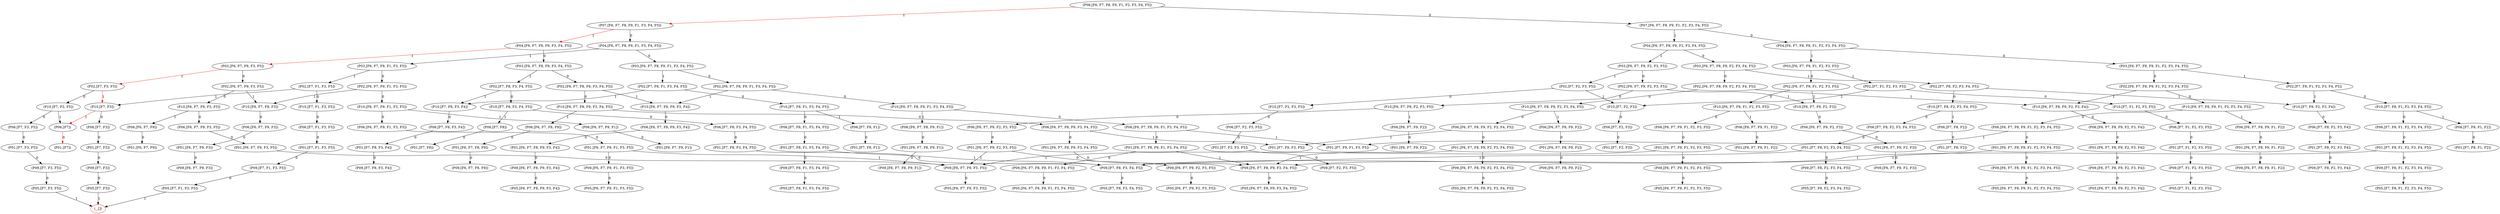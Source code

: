 strict digraph G {
  1 [ label="(P06,[F7])" ];
  2 [ label="(P01,[F7])" ];
  3 [ label="(P10,[F7, F3])" ];
  4 [ label="(P05,[F7, F3])" ];
  5 [ color="red" label="(_,[])" ];
  6 [ label="(P09,[F7, F3])" ];
  7 [ label="(P01,[F7, F3])" ];
  8 [ label="(P06,[F7, F3])" ];
  9 [ label="(P02,[F7, F3, F5])" ];
  10 [ label="(P10,[F7, F3, F5])" ];
  11 [ label="(P05,[F7, F3, F5])" ];
  12 [ label="(P09,[F7, F3, F5])" ];
  13 [ label="(P01,[F7, F3, F5])" ];
  14 [ label="(P06,[F7, F3, F5])" ];
  15 [ label="(P03,[F6, F7, F9, F3, F5])" ];
  16 [ label="(P01,[F6, F7, F9, F3])" ];
  17 [ label="(P09,[F6, F7, F9, F3])" ];
  18 [ label="(P06,[F6, F7, F9, F3])" ];
  19 [ label="(P10,[F6, F7, F9, F3])" ];
  20 [ label="(P02,[F6, F7, F9, F3, F5])" ];
  21 [ label="(P06,[F6, F7, F9])" ];
  22 [ label="(P01,[F6, F7, F9])" ];
  23 [ label="(P10,[F6, F7, F9, F3, F5])" ];
  24 [ label="(P09,[F6, F7, F9, F3, F5])" ];
  25 [ label="(P05,[F6, F7, F9, F3, F5])" ];
  26 [ label="(P01,[F6, F7, F9, F3, F5])" ];
  27 [ label="(P06,[F6, F7, F9, F3, F5])" ];
  28 [ label="(P04,[F6, F7, F8, F9, F3, F4, F5])" ];
  29 [ label="(P01,[F7, F8, F3, F4])" ];
  30 [ label="(P09,[F7, F8, F3, F4])" ];
  31 [ label="(P06,[F7, F8, F3, F4])" ];
  32 [ label="(P10,[F7, F8, F3, F4])" ];
  33 [ label="(P02,[F7, F8, F3, F4, F5])" ];
  34 [ label="(P06,[F7, F8])" ];
  35 [ label="(P01,[F7, F8])" ];
  36 [ label="(P10,[F7, F8, F3, F4, F5])" ];
  37 [ label="(P09,[F7, F8, F3, F4, F5])" ];
  38 [ label="(P05,[F7, F8, F3, F4, F5])" ];
  39 [ label="(P01,[F7, F8, F3, F4, F5])" ];
  40 [ label="(P06,[F7, F8, F3, F4, F5])" ];
  41 [ label="(P03,[F6, F7, F8, F9, F3, F4, F5])" ];
  42 [ label="(P09,[F6, F7, F8, F9, F3, F4])" ];
  43 [ label="(P05,[F6, F7, F8, F9, F3, F4])" ];
  44 [ label="(P01,[F6, F7, F8, F9, F3, F4])" ];
  45 [ label="(P06,[F6, F7, F8, F9, F3, F4])" ];
  46 [ label="(P10,[F6, F7, F8, F9, F3, F4])" ];
  47 [ label="(P02,[F6, F7, F8, F9, F3, F4, F5])" ];
  48 [ label="(P01,[F6, F7, F8, F9])" ];
  49 [ label="(P09,[F6, F7, F8, F9])" ];
  50 [ label="(P06,[F6, F7, F8, F9])" ];
  51 [ label="(P10,[F6, F7, F8, F9, F3, F4, F5])" ];
  52 [ label="(P06,[F6, F7, F8, F9, F3, F4, F5])" ];
  53 [ label="(P01,[F7, F9, F3, F5])" ];
  54 [ label="(P09,[F6, F7, F8, F9, F3, F4, F5])" ];
  55 [ label="(P05,[F6, F7, F8, F9, F3, F4, F5])" ];
  56 [ label="(P01,[F6, F7, F8, F9, F3, F4, F5])" ];
  57 [ label="(P07,[F6, F7, F8, F9, F1, F3, F4, F5])" ];
  58 [ label="(P02,[F7, F1, F3, F5])" ];
  59 [ label="(P05,[F7, F1, F3, F5])" ];
  60 [ label="(P09,[F7, F1, F3, F5])" ];
  61 [ label="(P01,[F7, F1, F3, F5])" ];
  62 [ label="(P06,[F7, F1, F3, F5])" ];
  63 [ label="(P10,[F7, F1, F3, F5])" ];
  64 [ label="(P03,[F6, F7, F9, F1, F3, F5])" ];
  65 [ label="(P02,[F6, F7, F9, F1, F3, F5])" ];
  66 [ label="(P06,[F6, F7, F9, F1])" ];
  67 [ label="(P01,[F6, F7, F9, F1])" ];
  68 [ label="(P10,[F6, F7, F9, F1, F3, F5])" ];
  69 [ label="(P01,[F6, F7, F9, F1, F3, F5])" ];
  70 [ label="(P09,[F6, F7, F9, F1, F3, F5])" ];
  71 [ label="(P05,[F6, F7, F9, F1, F3, F5])" ];
  72 [ label="(P06,[F6, F7, F9, F1, F3, F5])" ];
  73 [ label="(P04,[F6, F7, F8, F9, F1, F3, F4, F5])" ];
  74 [ label="(P02,[F7, F8, F1, F3, F4, F5])" ];
  75 [ label="(P06,[F7, F8, F1])" ];
  76 [ label="(P01,[F7, F8, F1])" ];
  77 [ label="(P10,[F7, F8, F1, F3, F4, F5])" ];
  78 [ label="(P01,[F7, F8, F1, F3, F4, F5])" ];
  79 [ label="(P09,[F7, F8, F1, F3, F4, F5])" ];
  80 [ label="(P05,[F7, F8, F1, F3, F4, F5])" ];
  81 [ label="(P06,[F7, F8, F1, F3, F4, F5])" ];
  82 [ label="(P03,[F6, F7, F8, F9, F1, F3, F4, F5])" ];
  83 [ label="(P02,[F6, F7, F8, F9, F1, F3, F4, F5])" ];
  84 [ label="(P01,[F6, F7, F8, F9, F1])" ];
  85 [ label="(P09,[F6, F7, F8, F9, F1])" ];
  86 [ label="(P06,[F6, F7, F8, F9, F1])" ];
  87 [ label="(P10,[F6, F7, F8, F9, F1, F3, F4, F5])" ];
  88 [ label="(P06,[F6, F7, F8, F9, F1, F3, F4, F5])" ];
  89 [ label="(P01,[F7, F9, F1, F3, F5])" ];
  90 [ label="(P01,[F6, F7, F8, F9, F1, F3, F4, F5])" ];
  91 [ label="(P09,[F6, F7, F8, F9, F1, F3, F4, F5])" ];
  92 [ label="(P05,[F6, F7, F8, F9, F1, F3, F4, F5])" ];
  93 [ label="(P08,[F6, F7, F8, F9, F1, F2, F3, F4, F5])" ];
  94 [ label="(P06,[F7, F2, F3])" ];
  95 [ label="(P01,[F7, F2, F3])" ];
  96 [ label="(P10,[F7, F2, F3])" ];
  97 [ label="(P02,[F7, F2, F3, F5])" ];
  98 [ label="(P01,[F7, F2, F3, F5])" ];
  99 [ label="(P09,[F7, F2, F3, F5])" ];
  100 [ label="(P06,[F7, F2, F3, F5])" ];
  101 [ label="(P10,[F7, F2, F3, F5])" ];
  102 [ label="(P03,[F6, F7, F9, F2, F3, F5])" ];
  103 [ label="(P01,[F6, F7, F9, F2, F3])" ];
  104 [ label="(P09,[F6, F7, F9, F2, F3])" ];
  105 [ label="(P06,[F6, F7, F9, F2, F3])" ];
  106 [ label="(P10,[F6, F7, F9, F2, F3])" ];
  107 [ label="(P02,[F6, F7, F9, F2, F3, F5])" ];
  108 [ label="(P06,[F6, F7, F9, F2])" ];
  109 [ label="(P01,[F6, F7, F9, F2])" ];
  110 [ label="(P10,[F6, F7, F9, F2, F3, F5])" ];
  111 [ label="(P01,[F6, F7, F9, F2, F3, F5])" ];
  112 [ label="(P09,[F6, F7, F9, F2, F3, F5])" ];
  113 [ label="(P05,[F6, F7, F9, F2, F3, F5])" ];
  114 [ label="(P06,[F6, F7, F9, F2, F3, F5])" ];
  115 [ label="(P04,[F6, F7, F8, F9, F2, F3, F4, F5])" ];
  116 [ label="(P01,[F7, F8, F2, F3, F4])" ];
  117 [ label="(P09,[F7, F8, F2, F3, F4])" ];
  118 [ label="(P06,[F7, F8, F2, F3, F4])" ];
  119 [ label="(P10,[F7, F8, F2, F3, F4])" ];
  120 [ label="(P02,[F7, F8, F2, F3, F4, F5])" ];
  121 [ label="(P06,[F7, F8, F2])" ];
  122 [ label="(P01,[F7, F8, F2])" ];
  123 [ label="(P10,[F7, F8, F2, F3, F4, F5])" ];
  124 [ label="(P01,[F7, F8, F2, F3, F4, F5])" ];
  125 [ label="(P09,[F7, F8, F2, F3, F4, F5])" ];
  126 [ label="(P05,[F7, F8, F2, F3, F4, F5])" ];
  127 [ label="(P06,[F7, F8, F2, F3, F4, F5])" ];
  128 [ label="(P03,[F6, F7, F8, F9, F2, F3, F4, F5])" ];
  129 [ label="(P09,[F6, F7, F8, F9, F2, F3, F4])" ];
  130 [ label="(P05,[F6, F7, F8, F9, F2, F3, F4])" ];
  131 [ label="(P01,[F6, F7, F8, F9, F2, F3, F4])" ];
  132 [ label="(P06,[F6, F7, F8, F9, F2, F3, F4])" ];
  133 [ label="(P10,[F6, F7, F8, F9, F2, F3, F4])" ];
  134 [ label="(P02,[F6, F7, F8, F9, F2, F3, F4, F5])" ];
  135 [ label="(P01,[F6, F7, F8, F9, F2])" ];
  136 [ label="(P09,[F6, F7, F8, F9, F2])" ];
  137 [ label="(P06,[F6, F7, F8, F9, F2])" ];
  138 [ label="(P10,[F6, F7, F8, F9, F2, F3, F4, F5])" ];
  139 [ label="(P06,[F6, F7, F8, F9, F2, F3, F4, F5])" ];
  140 [ label="(P01,[F6, F7, F8, F9, F2, F3, F4, F5])" ];
  141 [ label="(P09,[F6, F7, F8, F9, F2, F3, F4, F5])" ];
  142 [ label="(P05,[F6, F7, F8, F9, F2, F3, F4, F5])" ];
  143 [ label="(P07,[F6, F7, F8, F9, F1, F2, F3, F4, F5])" ];
  144 [ label="(P02,[F7, F1, F2, F3, F5])" ];
  145 [ label="(P09,[F7, F1, F2, F3, F5])" ];
  146 [ label="(P05,[F7, F1, F2, F3, F5])" ];
  147 [ label="(P01,[F7, F1, F2, F3, F5])" ];
  148 [ label="(P06,[F7, F1, F2, F3, F5])" ];
  149 [ label="(P10,[F7, F1, F2, F3, F5])" ];
  150 [ label="(P03,[F6, F7, F9, F1, F2, F3, F5])" ];
  151 [ label="(P02,[F6, F7, F9, F1, F2, F3, F5])" ];
  152 [ label="(P06,[F6, F7, F9, F1, F2])" ];
  153 [ label="(P01,[F6, F7, F9, F1, F2])" ];
  154 [ label="(P10,[F6, F7, F9, F1, F2, F3, F5])" ];
  155 [ label="(P01,[F6, F7, F9, F1, F2, F3, F5])" ];
  156 [ label="(P09,[F6, F7, F9, F1, F2, F3, F5])" ];
  157 [ label="(P05,[F6, F7, F9, F1, F2, F3, F5])" ];
  158 [ label="(P06,[F6, F7, F9, F1, F2, F3, F5])" ];
  159 [ label="(P04,[F6, F7, F8, F9, F1, F2, F3, F4, F5])" ];
  160 [ label="(P02,[F7, F8, F1, F2, F3, F4, F5])" ];
  161 [ label="(P06,[F7, F8, F1, F2])" ];
  162 [ label="(P01,[F7, F8, F1, F2])" ];
  163 [ label="(P10,[F7, F8, F1, F2, F3, F4, F5])" ];
  164 [ label="(P01,[F7, F8, F1, F2, F3, F4, F5])" ];
  165 [ label="(P09,[F7, F8, F1, F2, F3, F4, F5])" ];
  166 [ label="(P05,[F7, F8, F1, F2, F3, F4, F5])" ];
  167 [ label="(P06,[F7, F8, F1, F2, F3, F4, F5])" ];
  168 [ label="(P03,[F6, F7, F8, F9, F1, F2, F3, F4, F5])" ];
  169 [ label="(P02,[F6, F7, F8, F9, F1, F2, F3, F4, F5])" ];
  170 [ label="(P01,[F6, F7, F8, F9, F1, F2])" ];
  171 [ label="(P09,[F6, F7, F8, F9, F1, F2])" ];
  172 [ label="(P06,[F6, F7, F8, F9, F1, F2])" ];
  173 [ label="(P10,[F6, F7, F8, F9, F1, F2, F3, F4, F5])" ];
  174 [ label="(P06,[F6, F7, F8, F9, F1, F2, F3, F4, F5])" ];
  175 [ label="(P01,[F6, F7, F8, F9, F1, F2, F3, F4, F5])" ];
  176 [ label="(P09,[F6, F7, F8, F9, F1, F2, F3, F4, F5])" ];
  177 [ label="(P05,[F6, F7, F8, F9, F1, F2, F3, F4, F5])" ];
  1 -> 2 [ color="red" label="0" ];
  3 -> 1 [ color="red" label="1" ];
  4 -> 5 [ label="1" ];
  6 -> 4 [ label="0" ];
  7 -> 6 [ label="0" ];
  8 -> 7 [ label="0" ];
  3 -> 8 [ label="0" ];
  9 -> 3 [ color="red" label="1" ];
  10 -> 1 [ label="1" ];
  11 -> 5 [ label="1" ];
  12 -> 11 [ label="0" ];
  13 -> 12 [ label="0" ];
  14 -> 13 [ label="0" ];
  10 -> 14 [ label="0" ];
  9 -> 10 [ label="0" ];
  15 -> 9 [ color="red" label="1" ];
  16 -> 17 [ label="0" ];
  18 -> 16 [ label="0" ];
  19 -> 18 [ label="0" ];
  20 -> 19 [ label="1" ];
  21 -> 22 [ label="0" ];
  23 -> 21 [ label="1" ];
  24 -> 25 [ label="0" ];
  26 -> 24 [ label="0" ];
  27 -> 26 [ label="0" ];
  23 -> 27 [ label="0" ];
  20 -> 23 [ label="0" ];
  15 -> 20 [ label="0" ];
  28 -> 15 [ color="red" label="1" ];
  29 -> 30 [ label="0" ];
  31 -> 29 [ label="0" ];
  32 -> 31 [ label="0" ];
  33 -> 32 [ label="1" ];
  34 -> 35 [ label="0" ];
  36 -> 34 [ label="1" ];
  37 -> 38 [ label="0" ];
  39 -> 37 [ label="0" ];
  40 -> 39 [ label="0" ];
  36 -> 40 [ label="0" ];
  33 -> 36 [ label="0" ];
  41 -> 33 [ label="1" ];
  42 -> 43 [ label="0" ];
  44 -> 42 [ label="0" ];
  45 -> 44 [ label="0" ];
  46 -> 45 [ label="0" ];
  47 -> 46 [ label="1" ];
  48 -> 49 [ label="0" ];
  50 -> 48 [ label="0" ];
  51 -> 50 [ label="1" ];
  52 -> 53 [ label="1" ];
  54 -> 55 [ label="0" ];
  56 -> 54 [ label="0" ];
  52 -> 56 [ label="0" ];
  51 -> 52 [ label="0" ];
  47 -> 51 [ label="0" ];
  41 -> 47 [ label="0" ];
  28 -> 41 [ label="0" ];
  57 -> 28 [ color="red" label="1" ];
  58 -> 3 [ label="1" ];
  59 -> 5 [ label="1" ];
  60 -> 59 [ label="0" ];
  61 -> 60 [ label="0" ];
  62 -> 61 [ label="0" ];
  63 -> 62 [ label="0" ];
  58 -> 63 [ label="0" ];
  64 -> 58 [ label="1" ];
  65 -> 19 [ label="1" ];
  66 -> 67 [ label="0" ];
  68 -> 66 [ label="1" ];
  69 -> 24 [ label="1" ];
  70 -> 71 [ label="0" ];
  69 -> 70 [ label="0" ];
  72 -> 69 [ label="0" ];
  68 -> 72 [ label="0" ];
  65 -> 68 [ label="0" ];
  64 -> 65 [ label="0" ];
  73 -> 64 [ label="1" ];
  74 -> 32 [ label="1" ];
  75 -> 76 [ label="0" ];
  77 -> 75 [ label="1" ];
  78 -> 37 [ label="1" ];
  79 -> 80 [ label="0" ];
  78 -> 79 [ label="0" ];
  81 -> 78 [ label="0" ];
  77 -> 81 [ label="0" ];
  74 -> 77 [ label="0" ];
  82 -> 74 [ label="1" ];
  83 -> 46 [ label="1" ];
  84 -> 85 [ label="0" ];
  86 -> 84 [ label="0" ];
  87 -> 86 [ label="1" ];
  88 -> 89 [ label="1" ];
  90 -> 54 [ label="1" ];
  91 -> 92 [ label="0" ];
  90 -> 91 [ label="0" ];
  88 -> 90 [ label="0" ];
  87 -> 88 [ label="0" ];
  83 -> 87 [ label="0" ];
  82 -> 83 [ label="0" ];
  73 -> 82 [ label="0" ];
  57 -> 73 [ label="0" ];
  93 -> 57 [ color="red" label="1" ];
  94 -> 95 [ label="0" ];
  96 -> 94 [ label="0" ];
  97 -> 96 [ label="1" ];
  98 -> 99 [ label="0" ];
  100 -> 98 [ label="0" ];
  101 -> 100 [ label="0" ];
  97 -> 101 [ label="0" ];
  102 -> 97 [ label="1" ];
  103 -> 104 [ label="0" ];
  105 -> 103 [ label="0" ];
  106 -> 105 [ label="0" ];
  107 -> 106 [ label="1" ];
  108 -> 109 [ label="0" ];
  110 -> 108 [ label="1" ];
  111 -> 24 [ label="1" ];
  112 -> 113 [ label="0" ];
  111 -> 112 [ label="0" ];
  114 -> 111 [ label="0" ];
  110 -> 114 [ label="0" ];
  107 -> 110 [ label="0" ];
  102 -> 107 [ label="0" ];
  115 -> 102 [ label="1" ];
  116 -> 117 [ label="0" ];
  118 -> 116 [ label="0" ];
  119 -> 118 [ label="0" ];
  120 -> 119 [ label="1" ];
  121 -> 122 [ label="0" ];
  123 -> 121 [ label="1" ];
  124 -> 37 [ label="1" ];
  125 -> 126 [ label="0" ];
  124 -> 125 [ label="0" ];
  127 -> 124 [ label="0" ];
  123 -> 127 [ label="0" ];
  120 -> 123 [ label="0" ];
  128 -> 120 [ label="1" ];
  129 -> 130 [ label="0" ];
  131 -> 129 [ label="0" ];
  132 -> 131 [ label="0" ];
  133 -> 132 [ label="0" ];
  134 -> 133 [ label="1" ];
  135 -> 136 [ label="0" ];
  137 -> 135 [ label="0" ];
  138 -> 137 [ label="1" ];
  139 -> 53 [ label="1" ];
  140 -> 54 [ label="1" ];
  141 -> 142 [ label="0" ];
  140 -> 141 [ label="0" ];
  139 -> 140 [ label="0" ];
  138 -> 139 [ label="0" ];
  134 -> 138 [ label="0" ];
  128 -> 134 [ label="0" ];
  115 -> 128 [ label="0" ];
  143 -> 115 [ label="1" ];
  144 -> 96 [ label="1" ];
  145 -> 146 [ label="0" ];
  147 -> 145 [ label="0" ];
  148 -> 147 [ label="0" ];
  149 -> 148 [ label="0" ];
  144 -> 149 [ label="0" ];
  150 -> 144 [ label="1" ];
  151 -> 106 [ label="1" ];
  152 -> 153 [ label="0" ];
  154 -> 152 [ label="1" ];
  155 -> 24 [ label="1" ];
  156 -> 157 [ label="0" ];
  155 -> 156 [ label="0" ];
  158 -> 155 [ label="0" ];
  154 -> 158 [ label="0" ];
  151 -> 154 [ label="0" ];
  150 -> 151 [ label="0" ];
  159 -> 150 [ label="1" ];
  160 -> 119 [ label="1" ];
  161 -> 162 [ label="0" ];
  163 -> 161 [ label="1" ];
  164 -> 37 [ label="1" ];
  165 -> 166 [ label="0" ];
  164 -> 165 [ label="0" ];
  167 -> 164 [ label="0" ];
  163 -> 167 [ label="0" ];
  160 -> 163 [ label="0" ];
  168 -> 160 [ label="1" ];
  169 -> 133 [ label="1" ];
  170 -> 171 [ label="0" ];
  172 -> 170 [ label="0" ];
  173 -> 172 [ label="1" ];
  174 -> 89 [ label="1" ];
  175 -> 54 [ label="1" ];
  176 -> 177 [ label="0" ];
  175 -> 176 [ label="0" ];
  174 -> 175 [ label="0" ];
  173 -> 174 [ label="0" ];
  169 -> 173 [ label="0" ];
  168 -> 169 [ label="0" ];
  159 -> 168 [ label="0" ];
  143 -> 159 [ label="0" ];
  93 -> 143 [ label="0" ];
}
